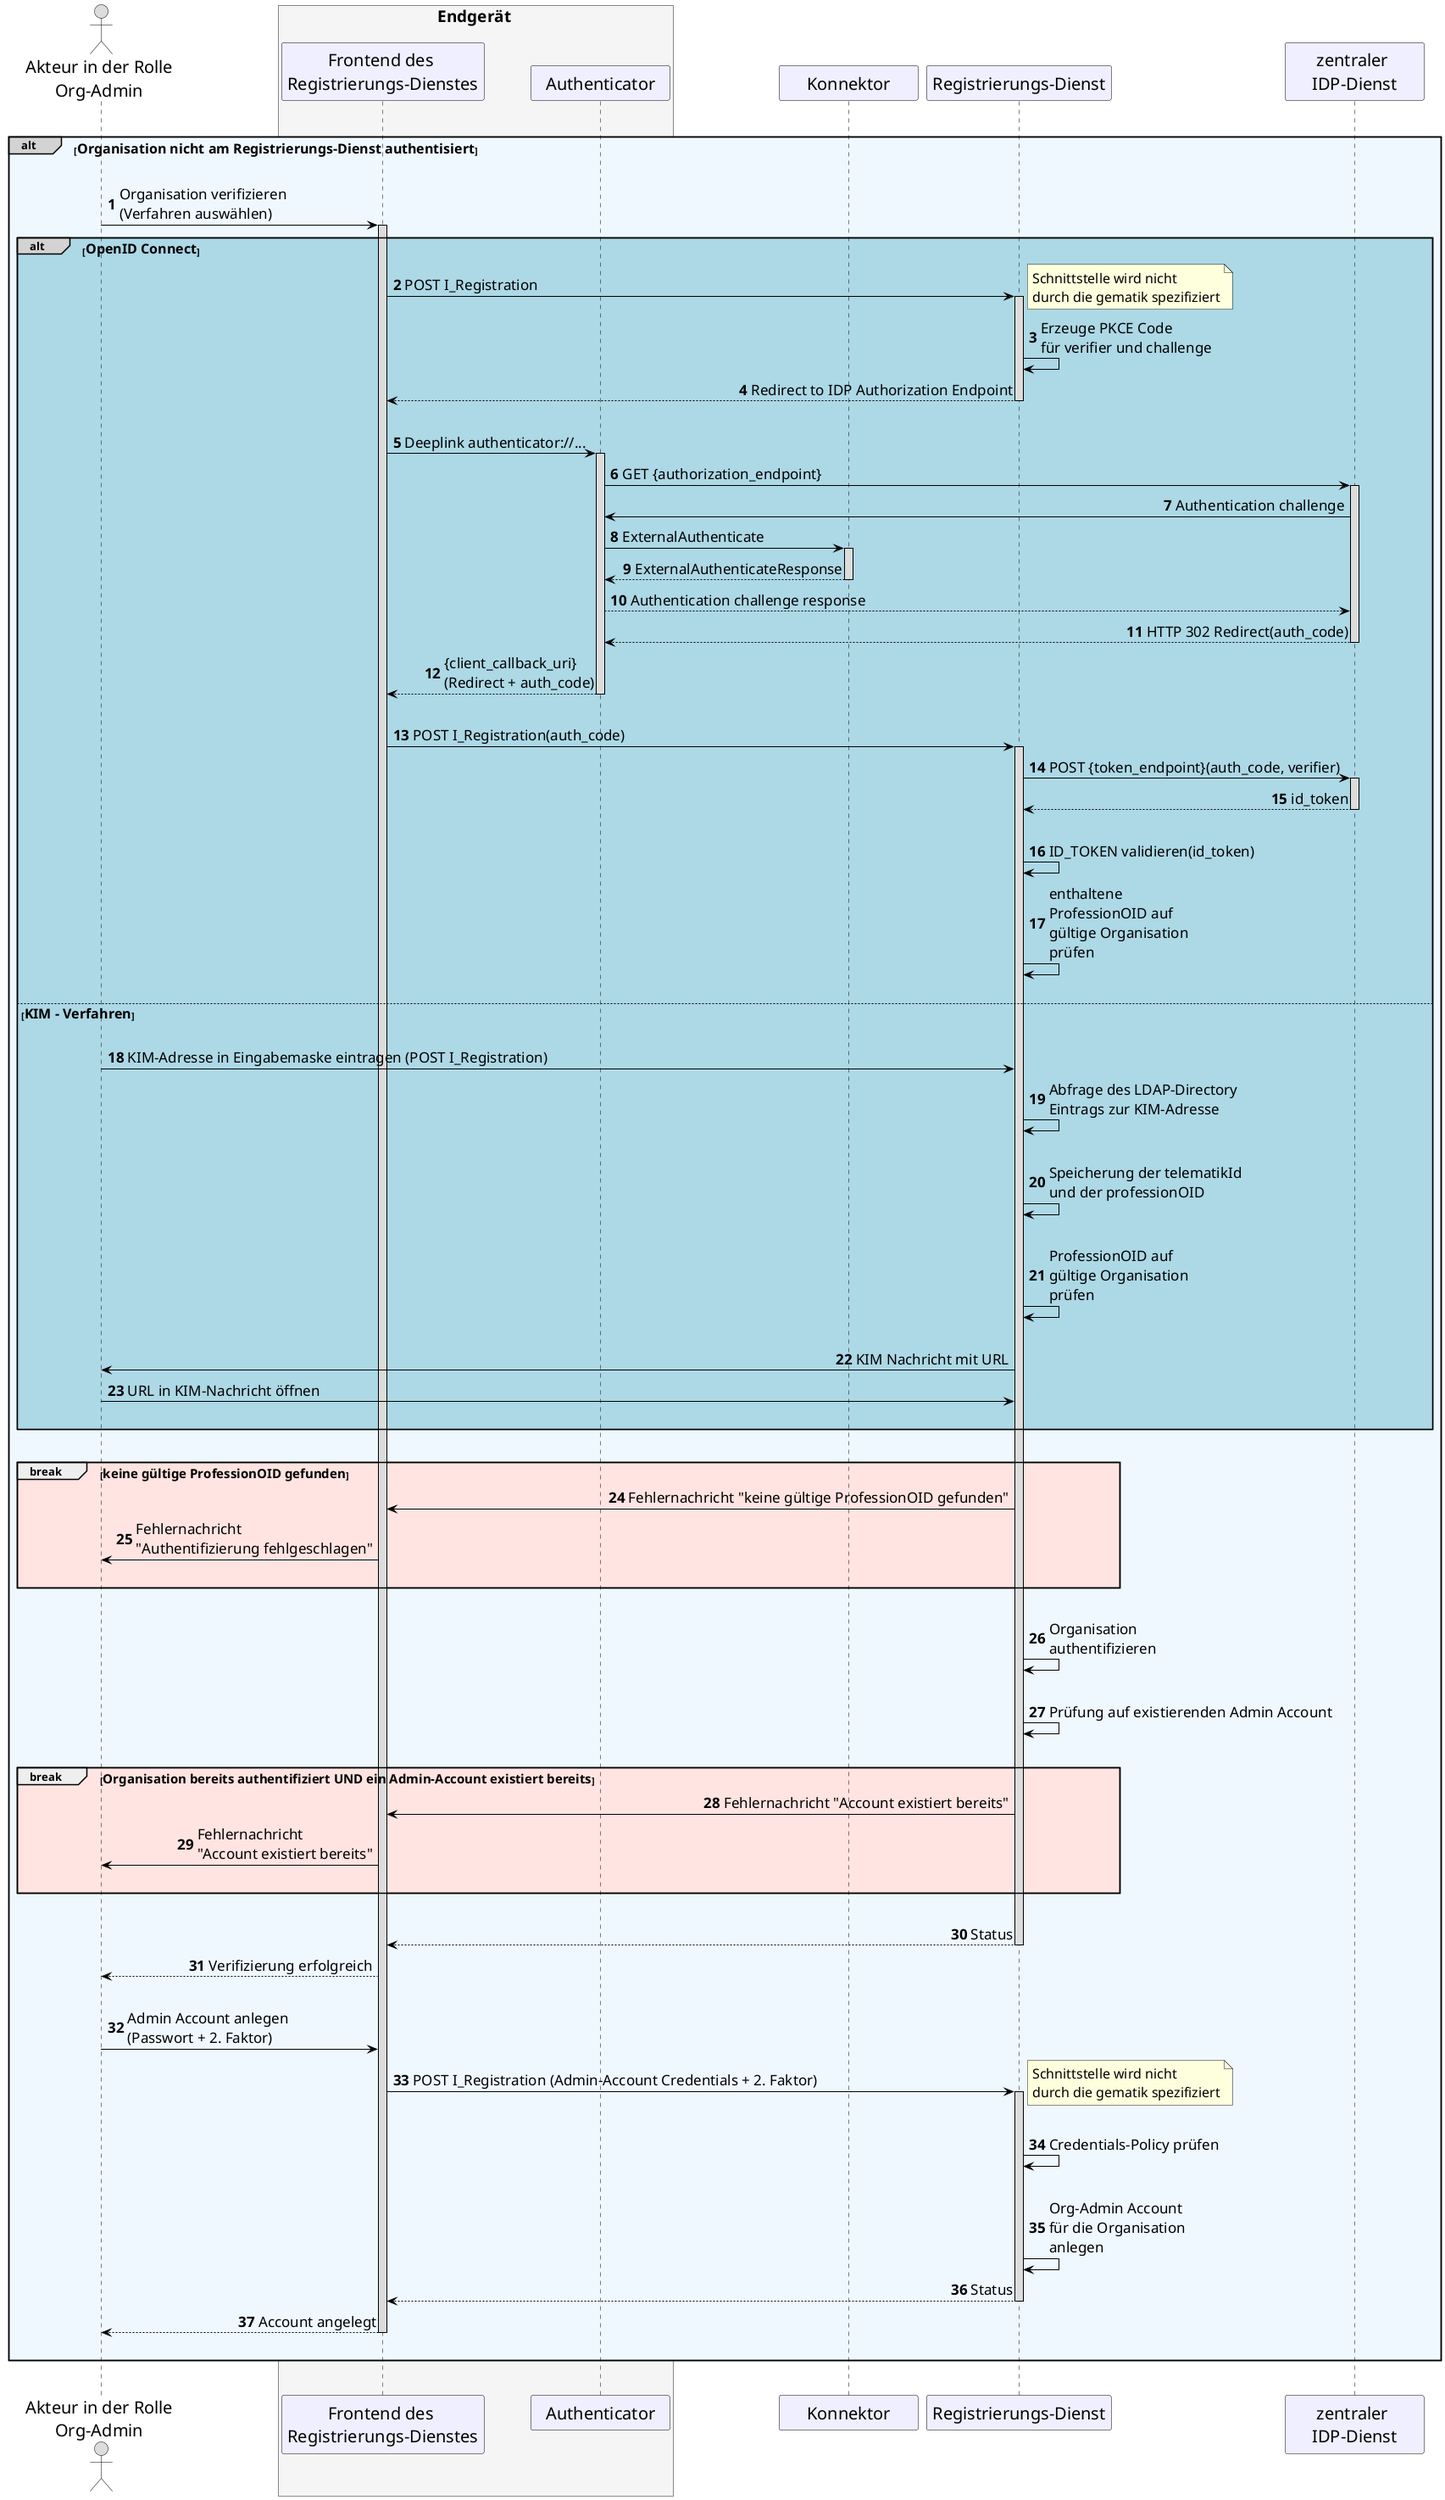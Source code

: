 /'
# TI-Messenger 1.1
# TI-Messenger-Dienst
# UC - 10103
# Sequence Diagram
# Name: Authentisieren einer Organisation am TI-Messenger-Dienst
'/

@startuml
skinparam sequenceMessageAlign direction
skinparam WrapWidth 300
skinparam minClassWidth 150
skinparam BoxPadding 1
scale max 2048 width
autonumber

skinparam sequence {
  ArrowColor black
  ArrowFontSize 17
  ActorBorderColor black
  LifeLineBorderColor black
  LifeLineBackgroundColor Gainsboro

  ParticipantBorderColor Motivation
  ParticipantBackgroundColor Motivation
  ParticipantFontSize 20
  ParticipantFontColor black
  ParticipantBorderColor Black
  ParticipantBackgroundColor MOTIVATION

  ActorBackgroundColor Gainsboro
  ActorFontColor black
  ActorFontSize 20
}

actor oa as "Akteur in der Rolle\nOrg-Admin"
  box <size:19>Endgerät</size> #WhiteSmoke
  participant wb as "Frontend des \nRegistrierungs-Dienstes"
  participant au as "Authenticator"
  end box
participant ko as "Konnektor"
participant rd as "Registrierungs-Dienst"
participant ip as "zentraler \nIDP-Dienst"



|||
alt#LightGrey #AliceBlue <size:16>Organisation nicht am Registrierungs-Dienst authentisiert</size>
|||
      oa -> wb: Organisation verifizieren \n(Verfahren auswählen)
      alt#LightGrey #LightBlue <size:16>OpenID Connect</size>
          activate wb
        wb -> rd:POST I_Registration
        note right: <size:16>Schnittstelle wird nicht \n<size:16>durch die gematik spezifiziert</size>
          activate rd
        rd->rd: Erzeuge PKCE Code \nfür verifier und challenge
        rd --> wb: Redirect to IDP Authorization Endpoint
          deactivate rd
        |||
        wb -> au: Deeplink authenticator://...
        activate au
        au -> ip: GET {authorization_endpoint}
        activate ip
        ip -> au: Authentication challenge
        au -> ko: ExternalAuthenticate
          activate ko
        ko --> au: ExternalAuthenticateResponse
          deactivate ko
        au -->ip: Authentication challenge response
        ip -->au: HTTP 302 Redirect(auth_code)
          deactivate ip
        au -->wb: {client_callback_uri}\n(Redirect + auth_code)
          deactivate au
        |||
        wb -> rd: POST I_Registration(auth_code)
          activate rd
        rd -> ip: POST {token_endpoint}(auth_code, verifier)
          activate ip
        ip --> rd: id_token
          deactivate ip
        |||
        rd -> rd: ID_TOKEN validieren(id_token)
        rd -> rd: enthaltene \nProfessionOID auf \ngültige Organisation \nprüfen
        |||
      else <size:16>KIM - Verfahren</size>
        |||
        oa -> rd: KIM-Adresse in Eingabemaske eintragen (POST I_Registration)
        rd -> rd: Abfrage des LDAP-Directory\nEintrags zur KIM-Adresse
        |||
        rd -> rd: Speicherung der telematikId\nund der professionOID
        |||
        rd -> rd: ProfessionOID auf\ngültige Organisation\nprüfen
        |||
        rd -> oa: KIM Nachricht mit URL
        oa -> rd: URL in KIM-Nachricht öffnen
        |||
      end
      |||

    break #MistyRose <size:15>keine gültige ProfessionOID gefunden</size>
      rd -> wb: Fehlernachricht "keine gültige ProfessionOID gefunden"
      wb -> oa: Fehlernachricht \n"Authentifizierung fehlgeschlagen"
      |||
    end

      |||
      rd-> rd: Organisation \nauthentifizieren
      |||
      rd -> rd : Prüfung auf existierenden Admin Account
      |||
        break #MistyRose <size:15>Organisation bereits authentifiziert UND ein Admin-Account existiert bereits</size>
         rd -> wb: Fehlernachricht "Account existiert bereits"
         wb -> oa: Fehlernachricht \n"Account existiert bereits"
         |||
        end
      |||
      rd --> wb: Status
        deactivate rd
      wb --> oa: Verifizierung erfolgreich
      |||
      oa -> wb: Admin Account anlegen \n(Passwort + 2. Faktor)
      wb -> rd: POST I_Registration (Admin-Account Credentials + 2. Faktor)
      note right: <size:16>Schnittstelle wird nicht \n<size:16>durch die gematik spezifiziert</size>
        activate rd
      |||
      rd -> rd: Credentials-Policy prüfen
      |||
      rd -> rd: Org-Admin Account\nfür die Organisation \nanlegen
      rd --> wb: Status
       deactivate rd
      wb --> oa: Account angelegt
       deactivate wb
      |||
end
|||
@enduml

